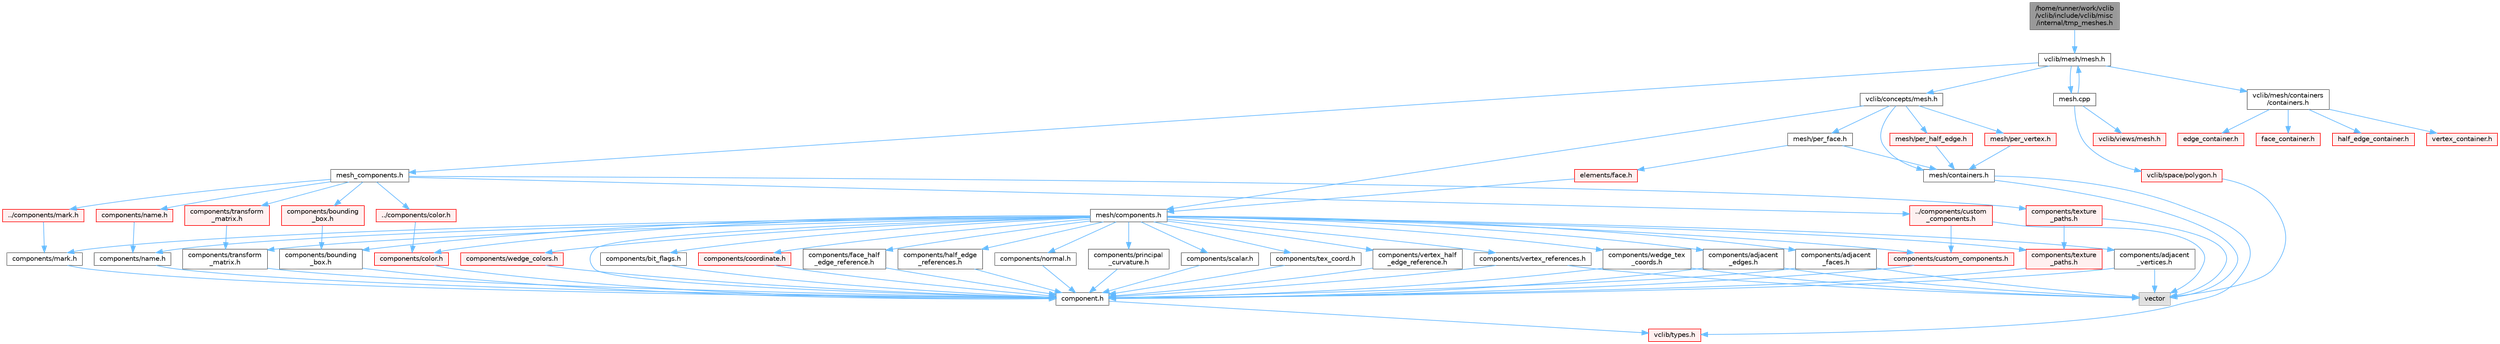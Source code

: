 digraph "/home/runner/work/vclib/vclib/include/vclib/misc/internal/tmp_meshes.h"
{
 // LATEX_PDF_SIZE
  bgcolor="transparent";
  edge [fontname=Helvetica,fontsize=10,labelfontname=Helvetica,labelfontsize=10];
  node [fontname=Helvetica,fontsize=10,shape=box,height=0.2,width=0.4];
  Node1 [label="/home/runner/work/vclib\l/vclib/include/vclib/misc\l/internal/tmp_meshes.h",height=0.2,width=0.4,color="gray40", fillcolor="grey60", style="filled", fontcolor="black",tooltip=" "];
  Node1 -> Node2 [color="steelblue1",style="solid"];
  Node2 [label="vclib/mesh/mesh.h",height=0.2,width=0.4,color="grey40", fillcolor="white", style="filled",URL="$mesh_2mesh_8h.html",tooltip=" "];
  Node2 -> Node3 [color="steelblue1",style="solid"];
  Node3 [label="vclib/concepts/mesh.h",height=0.2,width=0.4,color="grey40", fillcolor="white", style="filled",URL="$concepts_2mesh_8h.html",tooltip=" "];
  Node3 -> Node4 [color="steelblue1",style="solid"];
  Node4 [label="mesh/components.h",height=0.2,width=0.4,color="grey40", fillcolor="white", style="filled",URL="$concepts_2mesh_2components_8h.html",tooltip=" "];
  Node4 -> Node5 [color="steelblue1",style="solid"];
  Node5 [label="components/adjacent\l_edges.h",height=0.2,width=0.4,color="grey40", fillcolor="white", style="filled",URL="$concepts_2mesh_2components_2adjacent__edges_8h.html",tooltip=" "];
  Node5 -> Node6 [color="steelblue1",style="solid"];
  Node6 [label="vector",height=0.2,width=0.4,color="grey60", fillcolor="#E0E0E0", style="filled",tooltip=" "];
  Node5 -> Node7 [color="steelblue1",style="solid"];
  Node7 [label="component.h",height=0.2,width=0.4,color="grey40", fillcolor="white", style="filled",URL="$component_8h.html",tooltip=" "];
  Node7 -> Node8 [color="steelblue1",style="solid"];
  Node8 [label="vclib/types.h",height=0.2,width=0.4,color="red", fillcolor="#FFF0F0", style="filled",URL="$types_8h.html",tooltip=" "];
  Node4 -> Node19 [color="steelblue1",style="solid"];
  Node19 [label="components/adjacent\l_faces.h",height=0.2,width=0.4,color="grey40", fillcolor="white", style="filled",URL="$concepts_2mesh_2components_2adjacent__faces_8h.html",tooltip=" "];
  Node19 -> Node6 [color="steelblue1",style="solid"];
  Node19 -> Node7 [color="steelblue1",style="solid"];
  Node4 -> Node20 [color="steelblue1",style="solid"];
  Node20 [label="components/adjacent\l_vertices.h",height=0.2,width=0.4,color="grey40", fillcolor="white", style="filled",URL="$concepts_2mesh_2components_2adjacent__vertices_8h.html",tooltip=" "];
  Node20 -> Node6 [color="steelblue1",style="solid"];
  Node20 -> Node7 [color="steelblue1",style="solid"];
  Node4 -> Node21 [color="steelblue1",style="solid"];
  Node21 [label="components/bit_flags.h",height=0.2,width=0.4,color="grey40", fillcolor="white", style="filled",URL="$concepts_2mesh_2components_2bit__flags_8h.html",tooltip=" "];
  Node21 -> Node7 [color="steelblue1",style="solid"];
  Node4 -> Node22 [color="steelblue1",style="solid"];
  Node22 [label="components/bounding\l_box.h",height=0.2,width=0.4,color="grey40", fillcolor="white", style="filled",URL="$concepts_2mesh_2components_2bounding__box_8h.html",tooltip=" "];
  Node22 -> Node7 [color="steelblue1",style="solid"];
  Node4 -> Node23 [color="steelblue1",style="solid"];
  Node23 [label="components/color.h",height=0.2,width=0.4,color="red", fillcolor="#FFF0F0", style="filled",URL="$concepts_2mesh_2components_2color_8h.html",tooltip=" "];
  Node23 -> Node7 [color="steelblue1",style="solid"];
  Node4 -> Node7 [color="steelblue1",style="solid"];
  Node4 -> Node40 [color="steelblue1",style="solid"];
  Node40 [label="components/coordinate.h",height=0.2,width=0.4,color="red", fillcolor="#FFF0F0", style="filled",URL="$concepts_2mesh_2components_2coordinate_8h.html",tooltip=" "];
  Node40 -> Node7 [color="steelblue1",style="solid"];
  Node4 -> Node45 [color="steelblue1",style="solid"];
  Node45 [label="components/custom_components.h",height=0.2,width=0.4,color="red", fillcolor="#FFF0F0", style="filled",URL="$concepts_2mesh_2components_2custom__components_8h.html",tooltip=" "];
  Node45 -> Node7 [color="steelblue1",style="solid"];
  Node4 -> Node47 [color="steelblue1",style="solid"];
  Node47 [label="components/face_half\l_edge_reference.h",height=0.2,width=0.4,color="grey40", fillcolor="white", style="filled",URL="$concepts_2mesh_2components_2face__half__edge__reference_8h.html",tooltip=" "];
  Node47 -> Node7 [color="steelblue1",style="solid"];
  Node4 -> Node48 [color="steelblue1",style="solid"];
  Node48 [label="components/half_edge\l_references.h",height=0.2,width=0.4,color="grey40", fillcolor="white", style="filled",URL="$concepts_2mesh_2components_2half__edge__references_8h.html",tooltip=" "];
  Node48 -> Node7 [color="steelblue1",style="solid"];
  Node4 -> Node49 [color="steelblue1",style="solid"];
  Node49 [label="components/mark.h",height=0.2,width=0.4,color="grey40", fillcolor="white", style="filled",URL="$concepts_2mesh_2components_2mark_8h.html",tooltip=" "];
  Node49 -> Node7 [color="steelblue1",style="solid"];
  Node4 -> Node50 [color="steelblue1",style="solid"];
  Node50 [label="components/name.h",height=0.2,width=0.4,color="grey40", fillcolor="white", style="filled",URL="$concepts_2mesh_2components_2name_8h.html",tooltip=" "];
  Node50 -> Node7 [color="steelblue1",style="solid"];
  Node4 -> Node51 [color="steelblue1",style="solid"];
  Node51 [label="components/normal.h",height=0.2,width=0.4,color="grey40", fillcolor="white", style="filled",URL="$concepts_2mesh_2components_2normal_8h.html",tooltip=" "];
  Node51 -> Node7 [color="steelblue1",style="solid"];
  Node4 -> Node52 [color="steelblue1",style="solid"];
  Node52 [label="components/principal\l_curvature.h",height=0.2,width=0.4,color="grey40", fillcolor="white", style="filled",URL="$concepts_2mesh_2components_2principal__curvature_8h.html",tooltip=" "];
  Node52 -> Node7 [color="steelblue1",style="solid"];
  Node4 -> Node53 [color="steelblue1",style="solid"];
  Node53 [label="components/scalar.h",height=0.2,width=0.4,color="grey40", fillcolor="white", style="filled",URL="$concepts_2mesh_2components_2scalar_8h.html",tooltip=" "];
  Node53 -> Node7 [color="steelblue1",style="solid"];
  Node4 -> Node54 [color="steelblue1",style="solid"];
  Node54 [label="components/tex_coord.h",height=0.2,width=0.4,color="grey40", fillcolor="white", style="filled",URL="$concepts_2mesh_2components_2tex__coord_8h.html",tooltip=" "];
  Node54 -> Node7 [color="steelblue1",style="solid"];
  Node4 -> Node55 [color="steelblue1",style="solid"];
  Node55 [label="components/texture\l_paths.h",height=0.2,width=0.4,color="red", fillcolor="#FFF0F0", style="filled",URL="$concepts_2mesh_2components_2texture__paths_8h.html",tooltip=" "];
  Node55 -> Node7 [color="steelblue1",style="solid"];
  Node4 -> Node56 [color="steelblue1",style="solid"];
  Node56 [label="components/transform\l_matrix.h",height=0.2,width=0.4,color="grey40", fillcolor="white", style="filled",URL="$concepts_2mesh_2components_2transform__matrix_8h.html",tooltip=" "];
  Node56 -> Node7 [color="steelblue1",style="solid"];
  Node4 -> Node57 [color="steelblue1",style="solid"];
  Node57 [label="components/vertex_half\l_edge_reference.h",height=0.2,width=0.4,color="grey40", fillcolor="white", style="filled",URL="$concepts_2mesh_2components_2vertex__half__edge__reference_8h.html",tooltip=" "];
  Node57 -> Node7 [color="steelblue1",style="solid"];
  Node4 -> Node58 [color="steelblue1",style="solid"];
  Node58 [label="components/vertex_references.h",height=0.2,width=0.4,color="grey40", fillcolor="white", style="filled",URL="$concepts_2mesh_2components_2vertex__references_8h.html",tooltip=" "];
  Node58 -> Node7 [color="steelblue1",style="solid"];
  Node58 -> Node6 [color="steelblue1",style="solid"];
  Node4 -> Node59 [color="steelblue1",style="solid"];
  Node59 [label="components/wedge_colors.h",height=0.2,width=0.4,color="red", fillcolor="#FFF0F0", style="filled",URL="$concepts_2mesh_2components_2wedge__colors_8h.html",tooltip=" "];
  Node59 -> Node7 [color="steelblue1",style="solid"];
  Node4 -> Node60 [color="steelblue1",style="solid"];
  Node60 [label="components/wedge_tex\l_coords.h",height=0.2,width=0.4,color="grey40", fillcolor="white", style="filled",URL="$concepts_2mesh_2components_2wedge__tex__coords_8h.html",tooltip=" "];
  Node60 -> Node6 [color="steelblue1",style="solid"];
  Node60 -> Node7 [color="steelblue1",style="solid"];
  Node3 -> Node61 [color="steelblue1",style="solid"];
  Node61 [label="mesh/containers.h",height=0.2,width=0.4,color="grey40", fillcolor="white", style="filled",URL="$concepts_2mesh_2containers_8h.html",tooltip=" "];
  Node61 -> Node6 [color="steelblue1",style="solid"];
  Node61 -> Node8 [color="steelblue1",style="solid"];
  Node3 -> Node62 [color="steelblue1",style="solid"];
  Node62 [label="mesh/per_face.h",height=0.2,width=0.4,color="grey40", fillcolor="white", style="filled",URL="$per__face_8h.html",tooltip=" "];
  Node62 -> Node61 [color="steelblue1",style="solid"];
  Node62 -> Node63 [color="steelblue1",style="solid"];
  Node63 [label="elements/face.h",height=0.2,width=0.4,color="red", fillcolor="#FFF0F0", style="filled",URL="$concepts_2mesh_2elements_2face_8h.html",tooltip=" "];
  Node63 -> Node4 [color="steelblue1",style="solid"];
  Node3 -> Node65 [color="steelblue1",style="solid"];
  Node65 [label="mesh/per_half_edge.h",height=0.2,width=0.4,color="red", fillcolor="#FFF0F0", style="filled",URL="$per__half__edge_8h.html",tooltip=" "];
  Node65 -> Node61 [color="steelblue1",style="solid"];
  Node3 -> Node67 [color="steelblue1",style="solid"];
  Node67 [label="mesh/per_vertex.h",height=0.2,width=0.4,color="red", fillcolor="#FFF0F0", style="filled",URL="$per__vertex_8h.html",tooltip=" "];
  Node67 -> Node61 [color="steelblue1",style="solid"];
  Node2 -> Node69 [color="steelblue1",style="solid"];
  Node69 [label="vclib/mesh/containers\l/containers.h",height=0.2,width=0.4,color="grey40", fillcolor="white", style="filled",URL="$mesh_2containers_2containers_8h.html",tooltip=" "];
  Node69 -> Node70 [color="steelblue1",style="solid"];
  Node70 [label="edge_container.h",height=0.2,width=0.4,color="red", fillcolor="#FFF0F0", style="filled",URL="$edge__container_8h.html",tooltip=" "];
  Node69 -> Node126 [color="steelblue1",style="solid"];
  Node126 [label="face_container.h",height=0.2,width=0.4,color="red", fillcolor="#FFF0F0", style="filled",URL="$face__container_8h.html",tooltip=" "];
  Node69 -> Node155 [color="steelblue1",style="solid"];
  Node155 [label="half_edge_container.h",height=0.2,width=0.4,color="red", fillcolor="#FFF0F0", style="filled",URL="$half__edge__container_8h.html",tooltip=" "];
  Node69 -> Node164 [color="steelblue1",style="solid"];
  Node164 [label="vertex_container.h",height=0.2,width=0.4,color="red", fillcolor="#FFF0F0", style="filled",URL="$vertex__container_8h.html",tooltip=" "];
  Node2 -> Node178 [color="steelblue1",style="solid"];
  Node178 [label="mesh_components.h",height=0.2,width=0.4,color="grey40", fillcolor="white", style="filled",URL="$mesh__components_8h.html",tooltip=" "];
  Node178 -> Node179 [color="steelblue1",style="solid"];
  Node179 [label="components/bounding\l_box.h",height=0.2,width=0.4,color="red", fillcolor="#FFF0F0", style="filled",URL="$mesh_2components_2bounding__box_8h.html",tooltip=" "];
  Node179 -> Node22 [color="steelblue1",style="solid"];
  Node178 -> Node98 [color="steelblue1",style="solid"];
  Node98 [label="../components/color.h",height=0.2,width=0.4,color="red", fillcolor="#FFF0F0", style="filled",URL="$mesh_2components_2color_8h.html",tooltip=" "];
  Node98 -> Node23 [color="steelblue1",style="solid"];
  Node178 -> Node100 [color="steelblue1",style="solid"];
  Node100 [label="../components/custom\l_components.h",height=0.2,width=0.4,color="red", fillcolor="#FFF0F0", style="filled",URL="$mesh_2components_2custom__components_8h.html",tooltip=" "];
  Node100 -> Node6 [color="steelblue1",style="solid"];
  Node100 -> Node45 [color="steelblue1",style="solid"];
  Node178 -> Node105 [color="steelblue1",style="solid"];
  Node105 [label="../components/mark.h",height=0.2,width=0.4,color="red", fillcolor="#FFF0F0", style="filled",URL="$mesh_2components_2mark_8h.html",tooltip=" "];
  Node105 -> Node49 [color="steelblue1",style="solid"];
  Node178 -> Node186 [color="steelblue1",style="solid"];
  Node186 [label="components/name.h",height=0.2,width=0.4,color="red", fillcolor="#FFF0F0", style="filled",URL="$mesh_2components_2name_8h.html",tooltip=" "];
  Node186 -> Node50 [color="steelblue1",style="solid"];
  Node178 -> Node188 [color="steelblue1",style="solid"];
  Node188 [label="components/texture\l_paths.h",height=0.2,width=0.4,color="red", fillcolor="#FFF0F0", style="filled",URL="$mesh_2components_2texture__paths_8h.html",tooltip=" "];
  Node188 -> Node6 [color="steelblue1",style="solid"];
  Node188 -> Node55 [color="steelblue1",style="solid"];
  Node178 -> Node190 [color="steelblue1",style="solid"];
  Node190 [label="components/transform\l_matrix.h",height=0.2,width=0.4,color="red", fillcolor="#FFF0F0", style="filled",URL="$mesh_2components_2transform__matrix_8h.html",tooltip=" "];
  Node190 -> Node56 [color="steelblue1",style="solid"];
  Node2 -> Node195 [color="steelblue1",style="solid"];
  Node195 [label="mesh.cpp",height=0.2,width=0.4,color="grey40", fillcolor="white", style="filled",URL="$mesh_2mesh_8cpp.html",tooltip=" "];
  Node195 -> Node2 [color="steelblue1",style="solid"];
  Node195 -> Node196 [color="steelblue1",style="solid"];
  Node196 [label="vclib/views/mesh.h",height=0.2,width=0.4,color="red", fillcolor="#FFF0F0", style="filled",URL="$views_2mesh_8h.html",tooltip=" "];
  Node195 -> Node223 [color="steelblue1",style="solid"];
  Node223 [label="vclib/space/polygon.h",height=0.2,width=0.4,color="red", fillcolor="#FFF0F0", style="filled",URL="$space_2polygon_8h.html",tooltip=" "];
  Node223 -> Node6 [color="steelblue1",style="solid"];
}
